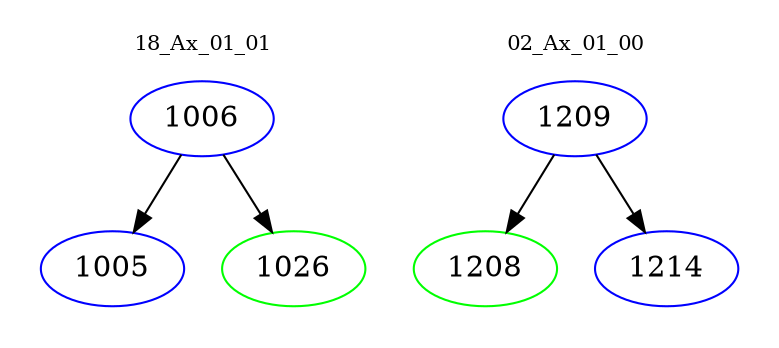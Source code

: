 digraph{
subgraph cluster_0 {
color = white
label = "18_Ax_01_01";
fontsize=10;
T0_1006 [label="1006", color="blue"]
T0_1006 -> T0_1005 [color="black"]
T0_1005 [label="1005", color="blue"]
T0_1006 -> T0_1026 [color="black"]
T0_1026 [label="1026", color="green"]
}
subgraph cluster_1 {
color = white
label = "02_Ax_01_00";
fontsize=10;
T1_1209 [label="1209", color="blue"]
T1_1209 -> T1_1208 [color="black"]
T1_1208 [label="1208", color="green"]
T1_1209 -> T1_1214 [color="black"]
T1_1214 [label="1214", color="blue"]
}
}
